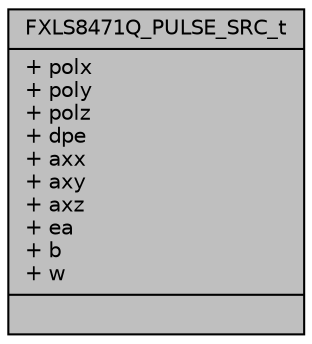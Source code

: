 digraph "FXLS8471Q_PULSE_SRC_t"
{
  edge [fontname="Helvetica",fontsize="10",labelfontname="Helvetica",labelfontsize="10"];
  node [fontname="Helvetica",fontsize="10",shape=record];
  Node1 [label="{FXLS8471Q_PULSE_SRC_t\n|+ polx\l+ poly\l+ polz\l+ dpe\l+ axx\l+ axy\l+ axz\l+ ea\l+ b\l+ w\l|}",height=0.2,width=0.4,color="black", fillcolor="grey75", style="filled", fontcolor="black"];
}
